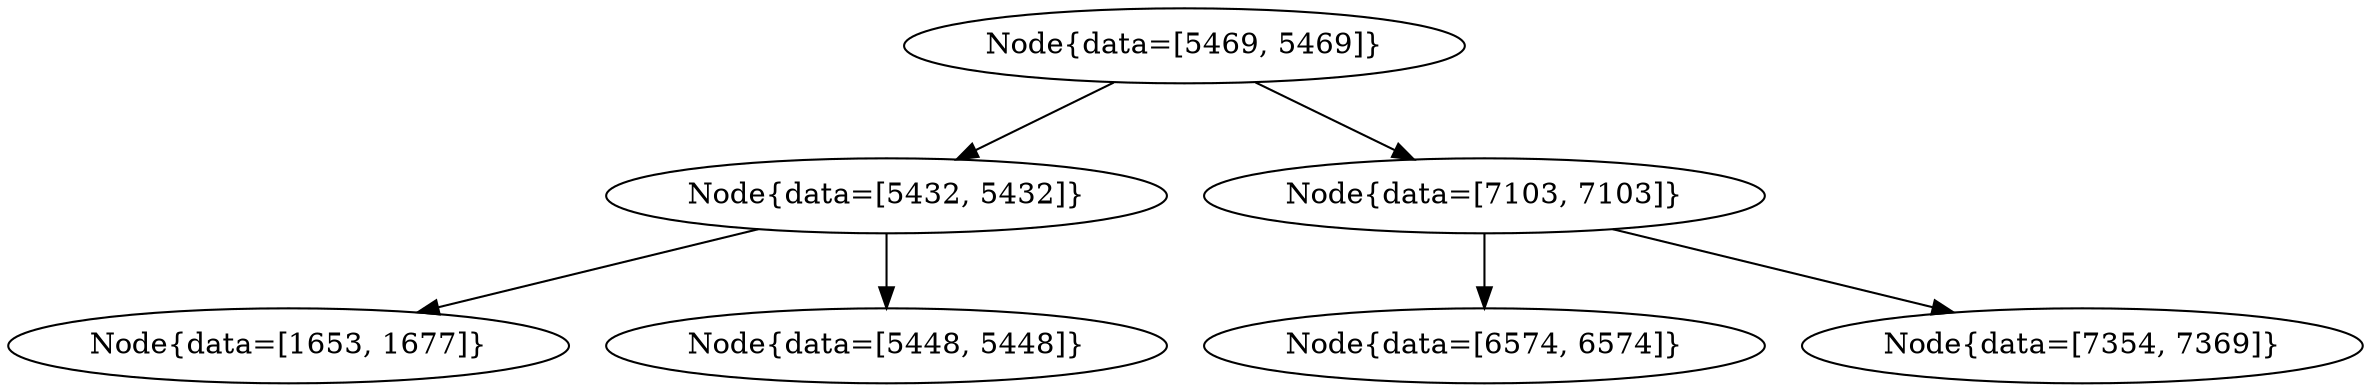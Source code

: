 digraph G{
574978104 [label="Node{data=[5469, 5469]}"]
574978104 -> 2056754365
2056754365 [label="Node{data=[5432, 5432]}"]
2056754365 -> 695674795
695674795 [label="Node{data=[1653, 1677]}"]
2056754365 -> 1196971908
1196971908 [label="Node{data=[5448, 5448]}"]
574978104 -> 1314218991
1314218991 [label="Node{data=[7103, 7103]}"]
1314218991 -> 136393956
136393956 [label="Node{data=[6574, 6574]}"]
1314218991 -> 419106868
419106868 [label="Node{data=[7354, 7369]}"]
}